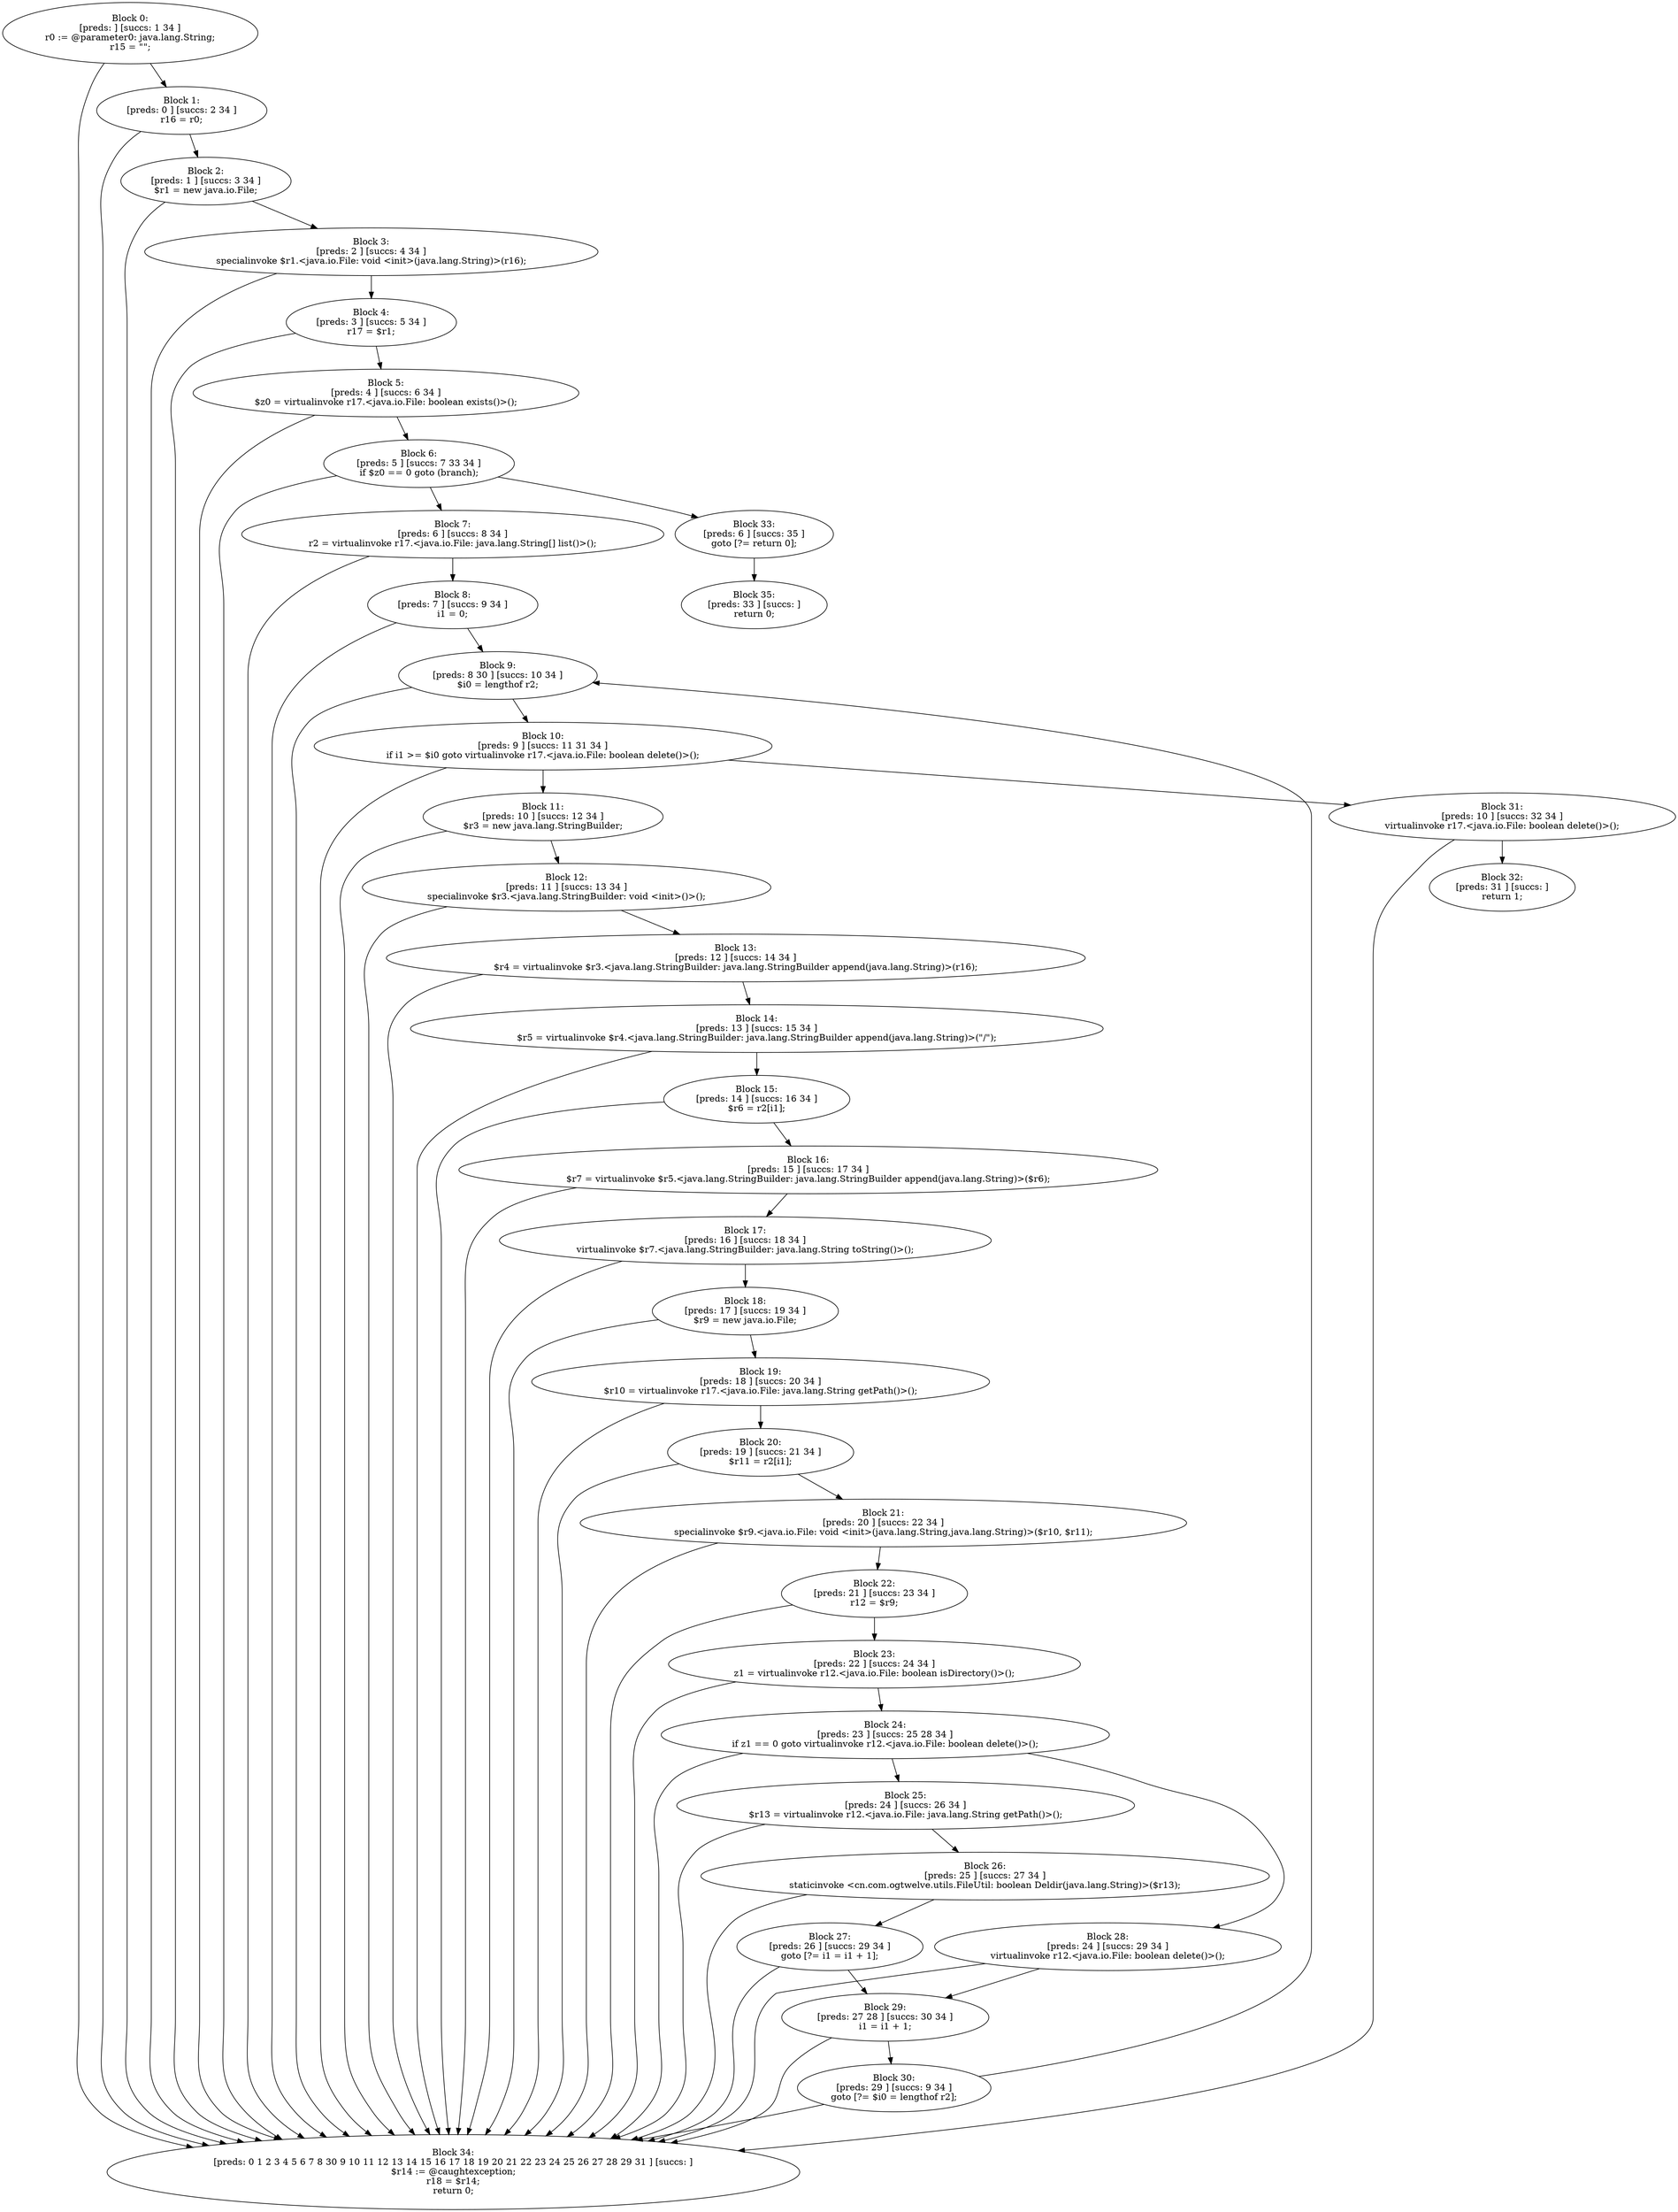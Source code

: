 digraph "unitGraph" {
    "Block 0:
[preds: ] [succs: 1 34 ]
r0 := @parameter0: java.lang.String;
r15 = \"\";
"
    "Block 1:
[preds: 0 ] [succs: 2 34 ]
r16 = r0;
"
    "Block 2:
[preds: 1 ] [succs: 3 34 ]
$r1 = new java.io.File;
"
    "Block 3:
[preds: 2 ] [succs: 4 34 ]
specialinvoke $r1.<java.io.File: void <init>(java.lang.String)>(r16);
"
    "Block 4:
[preds: 3 ] [succs: 5 34 ]
r17 = $r1;
"
    "Block 5:
[preds: 4 ] [succs: 6 34 ]
$z0 = virtualinvoke r17.<java.io.File: boolean exists()>();
"
    "Block 6:
[preds: 5 ] [succs: 7 33 34 ]
if $z0 == 0 goto (branch);
"
    "Block 7:
[preds: 6 ] [succs: 8 34 ]
r2 = virtualinvoke r17.<java.io.File: java.lang.String[] list()>();
"
    "Block 8:
[preds: 7 ] [succs: 9 34 ]
i1 = 0;
"
    "Block 9:
[preds: 8 30 ] [succs: 10 34 ]
$i0 = lengthof r2;
"
    "Block 10:
[preds: 9 ] [succs: 11 31 34 ]
if i1 >= $i0 goto virtualinvoke r17.<java.io.File: boolean delete()>();
"
    "Block 11:
[preds: 10 ] [succs: 12 34 ]
$r3 = new java.lang.StringBuilder;
"
    "Block 12:
[preds: 11 ] [succs: 13 34 ]
specialinvoke $r3.<java.lang.StringBuilder: void <init>()>();
"
    "Block 13:
[preds: 12 ] [succs: 14 34 ]
$r4 = virtualinvoke $r3.<java.lang.StringBuilder: java.lang.StringBuilder append(java.lang.String)>(r16);
"
    "Block 14:
[preds: 13 ] [succs: 15 34 ]
$r5 = virtualinvoke $r4.<java.lang.StringBuilder: java.lang.StringBuilder append(java.lang.String)>(\"/\");
"
    "Block 15:
[preds: 14 ] [succs: 16 34 ]
$r6 = r2[i1];
"
    "Block 16:
[preds: 15 ] [succs: 17 34 ]
$r7 = virtualinvoke $r5.<java.lang.StringBuilder: java.lang.StringBuilder append(java.lang.String)>($r6);
"
    "Block 17:
[preds: 16 ] [succs: 18 34 ]
virtualinvoke $r7.<java.lang.StringBuilder: java.lang.String toString()>();
"
    "Block 18:
[preds: 17 ] [succs: 19 34 ]
$r9 = new java.io.File;
"
    "Block 19:
[preds: 18 ] [succs: 20 34 ]
$r10 = virtualinvoke r17.<java.io.File: java.lang.String getPath()>();
"
    "Block 20:
[preds: 19 ] [succs: 21 34 ]
$r11 = r2[i1];
"
    "Block 21:
[preds: 20 ] [succs: 22 34 ]
specialinvoke $r9.<java.io.File: void <init>(java.lang.String,java.lang.String)>($r10, $r11);
"
    "Block 22:
[preds: 21 ] [succs: 23 34 ]
r12 = $r9;
"
    "Block 23:
[preds: 22 ] [succs: 24 34 ]
z1 = virtualinvoke r12.<java.io.File: boolean isDirectory()>();
"
    "Block 24:
[preds: 23 ] [succs: 25 28 34 ]
if z1 == 0 goto virtualinvoke r12.<java.io.File: boolean delete()>();
"
    "Block 25:
[preds: 24 ] [succs: 26 34 ]
$r13 = virtualinvoke r12.<java.io.File: java.lang.String getPath()>();
"
    "Block 26:
[preds: 25 ] [succs: 27 34 ]
staticinvoke <cn.com.ogtwelve.utils.FileUtil: boolean Deldir(java.lang.String)>($r13);
"
    "Block 27:
[preds: 26 ] [succs: 29 34 ]
goto [?= i1 = i1 + 1];
"
    "Block 28:
[preds: 24 ] [succs: 29 34 ]
virtualinvoke r12.<java.io.File: boolean delete()>();
"
    "Block 29:
[preds: 27 28 ] [succs: 30 34 ]
i1 = i1 + 1;
"
    "Block 30:
[preds: 29 ] [succs: 9 34 ]
goto [?= $i0 = lengthof r2];
"
    "Block 31:
[preds: 10 ] [succs: 32 34 ]
virtualinvoke r17.<java.io.File: boolean delete()>();
"
    "Block 32:
[preds: 31 ] [succs: ]
return 1;
"
    "Block 33:
[preds: 6 ] [succs: 35 ]
goto [?= return 0];
"
    "Block 34:
[preds: 0 1 2 3 4 5 6 7 8 30 9 10 11 12 13 14 15 16 17 18 19 20 21 22 23 24 25 26 27 28 29 31 ] [succs: ]
$r14 := @caughtexception;
r18 = $r14;
return 0;
"
    "Block 35:
[preds: 33 ] [succs: ]
return 0;
"
    "Block 0:
[preds: ] [succs: 1 34 ]
r0 := @parameter0: java.lang.String;
r15 = \"\";
"->"Block 1:
[preds: 0 ] [succs: 2 34 ]
r16 = r0;
";
    "Block 0:
[preds: ] [succs: 1 34 ]
r0 := @parameter0: java.lang.String;
r15 = \"\";
"->"Block 34:
[preds: 0 1 2 3 4 5 6 7 8 30 9 10 11 12 13 14 15 16 17 18 19 20 21 22 23 24 25 26 27 28 29 31 ] [succs: ]
$r14 := @caughtexception;
r18 = $r14;
return 0;
";
    "Block 1:
[preds: 0 ] [succs: 2 34 ]
r16 = r0;
"->"Block 2:
[preds: 1 ] [succs: 3 34 ]
$r1 = new java.io.File;
";
    "Block 1:
[preds: 0 ] [succs: 2 34 ]
r16 = r0;
"->"Block 34:
[preds: 0 1 2 3 4 5 6 7 8 30 9 10 11 12 13 14 15 16 17 18 19 20 21 22 23 24 25 26 27 28 29 31 ] [succs: ]
$r14 := @caughtexception;
r18 = $r14;
return 0;
";
    "Block 2:
[preds: 1 ] [succs: 3 34 ]
$r1 = new java.io.File;
"->"Block 3:
[preds: 2 ] [succs: 4 34 ]
specialinvoke $r1.<java.io.File: void <init>(java.lang.String)>(r16);
";
    "Block 2:
[preds: 1 ] [succs: 3 34 ]
$r1 = new java.io.File;
"->"Block 34:
[preds: 0 1 2 3 4 5 6 7 8 30 9 10 11 12 13 14 15 16 17 18 19 20 21 22 23 24 25 26 27 28 29 31 ] [succs: ]
$r14 := @caughtexception;
r18 = $r14;
return 0;
";
    "Block 3:
[preds: 2 ] [succs: 4 34 ]
specialinvoke $r1.<java.io.File: void <init>(java.lang.String)>(r16);
"->"Block 4:
[preds: 3 ] [succs: 5 34 ]
r17 = $r1;
";
    "Block 3:
[preds: 2 ] [succs: 4 34 ]
specialinvoke $r1.<java.io.File: void <init>(java.lang.String)>(r16);
"->"Block 34:
[preds: 0 1 2 3 4 5 6 7 8 30 9 10 11 12 13 14 15 16 17 18 19 20 21 22 23 24 25 26 27 28 29 31 ] [succs: ]
$r14 := @caughtexception;
r18 = $r14;
return 0;
";
    "Block 4:
[preds: 3 ] [succs: 5 34 ]
r17 = $r1;
"->"Block 5:
[preds: 4 ] [succs: 6 34 ]
$z0 = virtualinvoke r17.<java.io.File: boolean exists()>();
";
    "Block 4:
[preds: 3 ] [succs: 5 34 ]
r17 = $r1;
"->"Block 34:
[preds: 0 1 2 3 4 5 6 7 8 30 9 10 11 12 13 14 15 16 17 18 19 20 21 22 23 24 25 26 27 28 29 31 ] [succs: ]
$r14 := @caughtexception;
r18 = $r14;
return 0;
";
    "Block 5:
[preds: 4 ] [succs: 6 34 ]
$z0 = virtualinvoke r17.<java.io.File: boolean exists()>();
"->"Block 6:
[preds: 5 ] [succs: 7 33 34 ]
if $z0 == 0 goto (branch);
";
    "Block 5:
[preds: 4 ] [succs: 6 34 ]
$z0 = virtualinvoke r17.<java.io.File: boolean exists()>();
"->"Block 34:
[preds: 0 1 2 3 4 5 6 7 8 30 9 10 11 12 13 14 15 16 17 18 19 20 21 22 23 24 25 26 27 28 29 31 ] [succs: ]
$r14 := @caughtexception;
r18 = $r14;
return 0;
";
    "Block 6:
[preds: 5 ] [succs: 7 33 34 ]
if $z0 == 0 goto (branch);
"->"Block 7:
[preds: 6 ] [succs: 8 34 ]
r2 = virtualinvoke r17.<java.io.File: java.lang.String[] list()>();
";
    "Block 6:
[preds: 5 ] [succs: 7 33 34 ]
if $z0 == 0 goto (branch);
"->"Block 33:
[preds: 6 ] [succs: 35 ]
goto [?= return 0];
";
    "Block 6:
[preds: 5 ] [succs: 7 33 34 ]
if $z0 == 0 goto (branch);
"->"Block 34:
[preds: 0 1 2 3 4 5 6 7 8 30 9 10 11 12 13 14 15 16 17 18 19 20 21 22 23 24 25 26 27 28 29 31 ] [succs: ]
$r14 := @caughtexception;
r18 = $r14;
return 0;
";
    "Block 7:
[preds: 6 ] [succs: 8 34 ]
r2 = virtualinvoke r17.<java.io.File: java.lang.String[] list()>();
"->"Block 8:
[preds: 7 ] [succs: 9 34 ]
i1 = 0;
";
    "Block 7:
[preds: 6 ] [succs: 8 34 ]
r2 = virtualinvoke r17.<java.io.File: java.lang.String[] list()>();
"->"Block 34:
[preds: 0 1 2 3 4 5 6 7 8 30 9 10 11 12 13 14 15 16 17 18 19 20 21 22 23 24 25 26 27 28 29 31 ] [succs: ]
$r14 := @caughtexception;
r18 = $r14;
return 0;
";
    "Block 8:
[preds: 7 ] [succs: 9 34 ]
i1 = 0;
"->"Block 9:
[preds: 8 30 ] [succs: 10 34 ]
$i0 = lengthof r2;
";
    "Block 8:
[preds: 7 ] [succs: 9 34 ]
i1 = 0;
"->"Block 34:
[preds: 0 1 2 3 4 5 6 7 8 30 9 10 11 12 13 14 15 16 17 18 19 20 21 22 23 24 25 26 27 28 29 31 ] [succs: ]
$r14 := @caughtexception;
r18 = $r14;
return 0;
";
    "Block 9:
[preds: 8 30 ] [succs: 10 34 ]
$i0 = lengthof r2;
"->"Block 10:
[preds: 9 ] [succs: 11 31 34 ]
if i1 >= $i0 goto virtualinvoke r17.<java.io.File: boolean delete()>();
";
    "Block 9:
[preds: 8 30 ] [succs: 10 34 ]
$i0 = lengthof r2;
"->"Block 34:
[preds: 0 1 2 3 4 5 6 7 8 30 9 10 11 12 13 14 15 16 17 18 19 20 21 22 23 24 25 26 27 28 29 31 ] [succs: ]
$r14 := @caughtexception;
r18 = $r14;
return 0;
";
    "Block 10:
[preds: 9 ] [succs: 11 31 34 ]
if i1 >= $i0 goto virtualinvoke r17.<java.io.File: boolean delete()>();
"->"Block 11:
[preds: 10 ] [succs: 12 34 ]
$r3 = new java.lang.StringBuilder;
";
    "Block 10:
[preds: 9 ] [succs: 11 31 34 ]
if i1 >= $i0 goto virtualinvoke r17.<java.io.File: boolean delete()>();
"->"Block 31:
[preds: 10 ] [succs: 32 34 ]
virtualinvoke r17.<java.io.File: boolean delete()>();
";
    "Block 10:
[preds: 9 ] [succs: 11 31 34 ]
if i1 >= $i0 goto virtualinvoke r17.<java.io.File: boolean delete()>();
"->"Block 34:
[preds: 0 1 2 3 4 5 6 7 8 30 9 10 11 12 13 14 15 16 17 18 19 20 21 22 23 24 25 26 27 28 29 31 ] [succs: ]
$r14 := @caughtexception;
r18 = $r14;
return 0;
";
    "Block 11:
[preds: 10 ] [succs: 12 34 ]
$r3 = new java.lang.StringBuilder;
"->"Block 12:
[preds: 11 ] [succs: 13 34 ]
specialinvoke $r3.<java.lang.StringBuilder: void <init>()>();
";
    "Block 11:
[preds: 10 ] [succs: 12 34 ]
$r3 = new java.lang.StringBuilder;
"->"Block 34:
[preds: 0 1 2 3 4 5 6 7 8 30 9 10 11 12 13 14 15 16 17 18 19 20 21 22 23 24 25 26 27 28 29 31 ] [succs: ]
$r14 := @caughtexception;
r18 = $r14;
return 0;
";
    "Block 12:
[preds: 11 ] [succs: 13 34 ]
specialinvoke $r3.<java.lang.StringBuilder: void <init>()>();
"->"Block 13:
[preds: 12 ] [succs: 14 34 ]
$r4 = virtualinvoke $r3.<java.lang.StringBuilder: java.lang.StringBuilder append(java.lang.String)>(r16);
";
    "Block 12:
[preds: 11 ] [succs: 13 34 ]
specialinvoke $r3.<java.lang.StringBuilder: void <init>()>();
"->"Block 34:
[preds: 0 1 2 3 4 5 6 7 8 30 9 10 11 12 13 14 15 16 17 18 19 20 21 22 23 24 25 26 27 28 29 31 ] [succs: ]
$r14 := @caughtexception;
r18 = $r14;
return 0;
";
    "Block 13:
[preds: 12 ] [succs: 14 34 ]
$r4 = virtualinvoke $r3.<java.lang.StringBuilder: java.lang.StringBuilder append(java.lang.String)>(r16);
"->"Block 14:
[preds: 13 ] [succs: 15 34 ]
$r5 = virtualinvoke $r4.<java.lang.StringBuilder: java.lang.StringBuilder append(java.lang.String)>(\"/\");
";
    "Block 13:
[preds: 12 ] [succs: 14 34 ]
$r4 = virtualinvoke $r3.<java.lang.StringBuilder: java.lang.StringBuilder append(java.lang.String)>(r16);
"->"Block 34:
[preds: 0 1 2 3 4 5 6 7 8 30 9 10 11 12 13 14 15 16 17 18 19 20 21 22 23 24 25 26 27 28 29 31 ] [succs: ]
$r14 := @caughtexception;
r18 = $r14;
return 0;
";
    "Block 14:
[preds: 13 ] [succs: 15 34 ]
$r5 = virtualinvoke $r4.<java.lang.StringBuilder: java.lang.StringBuilder append(java.lang.String)>(\"/\");
"->"Block 15:
[preds: 14 ] [succs: 16 34 ]
$r6 = r2[i1];
";
    "Block 14:
[preds: 13 ] [succs: 15 34 ]
$r5 = virtualinvoke $r4.<java.lang.StringBuilder: java.lang.StringBuilder append(java.lang.String)>(\"/\");
"->"Block 34:
[preds: 0 1 2 3 4 5 6 7 8 30 9 10 11 12 13 14 15 16 17 18 19 20 21 22 23 24 25 26 27 28 29 31 ] [succs: ]
$r14 := @caughtexception;
r18 = $r14;
return 0;
";
    "Block 15:
[preds: 14 ] [succs: 16 34 ]
$r6 = r2[i1];
"->"Block 16:
[preds: 15 ] [succs: 17 34 ]
$r7 = virtualinvoke $r5.<java.lang.StringBuilder: java.lang.StringBuilder append(java.lang.String)>($r6);
";
    "Block 15:
[preds: 14 ] [succs: 16 34 ]
$r6 = r2[i1];
"->"Block 34:
[preds: 0 1 2 3 4 5 6 7 8 30 9 10 11 12 13 14 15 16 17 18 19 20 21 22 23 24 25 26 27 28 29 31 ] [succs: ]
$r14 := @caughtexception;
r18 = $r14;
return 0;
";
    "Block 16:
[preds: 15 ] [succs: 17 34 ]
$r7 = virtualinvoke $r5.<java.lang.StringBuilder: java.lang.StringBuilder append(java.lang.String)>($r6);
"->"Block 17:
[preds: 16 ] [succs: 18 34 ]
virtualinvoke $r7.<java.lang.StringBuilder: java.lang.String toString()>();
";
    "Block 16:
[preds: 15 ] [succs: 17 34 ]
$r7 = virtualinvoke $r5.<java.lang.StringBuilder: java.lang.StringBuilder append(java.lang.String)>($r6);
"->"Block 34:
[preds: 0 1 2 3 4 5 6 7 8 30 9 10 11 12 13 14 15 16 17 18 19 20 21 22 23 24 25 26 27 28 29 31 ] [succs: ]
$r14 := @caughtexception;
r18 = $r14;
return 0;
";
    "Block 17:
[preds: 16 ] [succs: 18 34 ]
virtualinvoke $r7.<java.lang.StringBuilder: java.lang.String toString()>();
"->"Block 18:
[preds: 17 ] [succs: 19 34 ]
$r9 = new java.io.File;
";
    "Block 17:
[preds: 16 ] [succs: 18 34 ]
virtualinvoke $r7.<java.lang.StringBuilder: java.lang.String toString()>();
"->"Block 34:
[preds: 0 1 2 3 4 5 6 7 8 30 9 10 11 12 13 14 15 16 17 18 19 20 21 22 23 24 25 26 27 28 29 31 ] [succs: ]
$r14 := @caughtexception;
r18 = $r14;
return 0;
";
    "Block 18:
[preds: 17 ] [succs: 19 34 ]
$r9 = new java.io.File;
"->"Block 19:
[preds: 18 ] [succs: 20 34 ]
$r10 = virtualinvoke r17.<java.io.File: java.lang.String getPath()>();
";
    "Block 18:
[preds: 17 ] [succs: 19 34 ]
$r9 = new java.io.File;
"->"Block 34:
[preds: 0 1 2 3 4 5 6 7 8 30 9 10 11 12 13 14 15 16 17 18 19 20 21 22 23 24 25 26 27 28 29 31 ] [succs: ]
$r14 := @caughtexception;
r18 = $r14;
return 0;
";
    "Block 19:
[preds: 18 ] [succs: 20 34 ]
$r10 = virtualinvoke r17.<java.io.File: java.lang.String getPath()>();
"->"Block 20:
[preds: 19 ] [succs: 21 34 ]
$r11 = r2[i1];
";
    "Block 19:
[preds: 18 ] [succs: 20 34 ]
$r10 = virtualinvoke r17.<java.io.File: java.lang.String getPath()>();
"->"Block 34:
[preds: 0 1 2 3 4 5 6 7 8 30 9 10 11 12 13 14 15 16 17 18 19 20 21 22 23 24 25 26 27 28 29 31 ] [succs: ]
$r14 := @caughtexception;
r18 = $r14;
return 0;
";
    "Block 20:
[preds: 19 ] [succs: 21 34 ]
$r11 = r2[i1];
"->"Block 21:
[preds: 20 ] [succs: 22 34 ]
specialinvoke $r9.<java.io.File: void <init>(java.lang.String,java.lang.String)>($r10, $r11);
";
    "Block 20:
[preds: 19 ] [succs: 21 34 ]
$r11 = r2[i1];
"->"Block 34:
[preds: 0 1 2 3 4 5 6 7 8 30 9 10 11 12 13 14 15 16 17 18 19 20 21 22 23 24 25 26 27 28 29 31 ] [succs: ]
$r14 := @caughtexception;
r18 = $r14;
return 0;
";
    "Block 21:
[preds: 20 ] [succs: 22 34 ]
specialinvoke $r9.<java.io.File: void <init>(java.lang.String,java.lang.String)>($r10, $r11);
"->"Block 22:
[preds: 21 ] [succs: 23 34 ]
r12 = $r9;
";
    "Block 21:
[preds: 20 ] [succs: 22 34 ]
specialinvoke $r9.<java.io.File: void <init>(java.lang.String,java.lang.String)>($r10, $r11);
"->"Block 34:
[preds: 0 1 2 3 4 5 6 7 8 30 9 10 11 12 13 14 15 16 17 18 19 20 21 22 23 24 25 26 27 28 29 31 ] [succs: ]
$r14 := @caughtexception;
r18 = $r14;
return 0;
";
    "Block 22:
[preds: 21 ] [succs: 23 34 ]
r12 = $r9;
"->"Block 23:
[preds: 22 ] [succs: 24 34 ]
z1 = virtualinvoke r12.<java.io.File: boolean isDirectory()>();
";
    "Block 22:
[preds: 21 ] [succs: 23 34 ]
r12 = $r9;
"->"Block 34:
[preds: 0 1 2 3 4 5 6 7 8 30 9 10 11 12 13 14 15 16 17 18 19 20 21 22 23 24 25 26 27 28 29 31 ] [succs: ]
$r14 := @caughtexception;
r18 = $r14;
return 0;
";
    "Block 23:
[preds: 22 ] [succs: 24 34 ]
z1 = virtualinvoke r12.<java.io.File: boolean isDirectory()>();
"->"Block 24:
[preds: 23 ] [succs: 25 28 34 ]
if z1 == 0 goto virtualinvoke r12.<java.io.File: boolean delete()>();
";
    "Block 23:
[preds: 22 ] [succs: 24 34 ]
z1 = virtualinvoke r12.<java.io.File: boolean isDirectory()>();
"->"Block 34:
[preds: 0 1 2 3 4 5 6 7 8 30 9 10 11 12 13 14 15 16 17 18 19 20 21 22 23 24 25 26 27 28 29 31 ] [succs: ]
$r14 := @caughtexception;
r18 = $r14;
return 0;
";
    "Block 24:
[preds: 23 ] [succs: 25 28 34 ]
if z1 == 0 goto virtualinvoke r12.<java.io.File: boolean delete()>();
"->"Block 25:
[preds: 24 ] [succs: 26 34 ]
$r13 = virtualinvoke r12.<java.io.File: java.lang.String getPath()>();
";
    "Block 24:
[preds: 23 ] [succs: 25 28 34 ]
if z1 == 0 goto virtualinvoke r12.<java.io.File: boolean delete()>();
"->"Block 28:
[preds: 24 ] [succs: 29 34 ]
virtualinvoke r12.<java.io.File: boolean delete()>();
";
    "Block 24:
[preds: 23 ] [succs: 25 28 34 ]
if z1 == 0 goto virtualinvoke r12.<java.io.File: boolean delete()>();
"->"Block 34:
[preds: 0 1 2 3 4 5 6 7 8 30 9 10 11 12 13 14 15 16 17 18 19 20 21 22 23 24 25 26 27 28 29 31 ] [succs: ]
$r14 := @caughtexception;
r18 = $r14;
return 0;
";
    "Block 25:
[preds: 24 ] [succs: 26 34 ]
$r13 = virtualinvoke r12.<java.io.File: java.lang.String getPath()>();
"->"Block 26:
[preds: 25 ] [succs: 27 34 ]
staticinvoke <cn.com.ogtwelve.utils.FileUtil: boolean Deldir(java.lang.String)>($r13);
";
    "Block 25:
[preds: 24 ] [succs: 26 34 ]
$r13 = virtualinvoke r12.<java.io.File: java.lang.String getPath()>();
"->"Block 34:
[preds: 0 1 2 3 4 5 6 7 8 30 9 10 11 12 13 14 15 16 17 18 19 20 21 22 23 24 25 26 27 28 29 31 ] [succs: ]
$r14 := @caughtexception;
r18 = $r14;
return 0;
";
    "Block 26:
[preds: 25 ] [succs: 27 34 ]
staticinvoke <cn.com.ogtwelve.utils.FileUtil: boolean Deldir(java.lang.String)>($r13);
"->"Block 27:
[preds: 26 ] [succs: 29 34 ]
goto [?= i1 = i1 + 1];
";
    "Block 26:
[preds: 25 ] [succs: 27 34 ]
staticinvoke <cn.com.ogtwelve.utils.FileUtil: boolean Deldir(java.lang.String)>($r13);
"->"Block 34:
[preds: 0 1 2 3 4 5 6 7 8 30 9 10 11 12 13 14 15 16 17 18 19 20 21 22 23 24 25 26 27 28 29 31 ] [succs: ]
$r14 := @caughtexception;
r18 = $r14;
return 0;
";
    "Block 27:
[preds: 26 ] [succs: 29 34 ]
goto [?= i1 = i1 + 1];
"->"Block 29:
[preds: 27 28 ] [succs: 30 34 ]
i1 = i1 + 1;
";
    "Block 27:
[preds: 26 ] [succs: 29 34 ]
goto [?= i1 = i1 + 1];
"->"Block 34:
[preds: 0 1 2 3 4 5 6 7 8 30 9 10 11 12 13 14 15 16 17 18 19 20 21 22 23 24 25 26 27 28 29 31 ] [succs: ]
$r14 := @caughtexception;
r18 = $r14;
return 0;
";
    "Block 28:
[preds: 24 ] [succs: 29 34 ]
virtualinvoke r12.<java.io.File: boolean delete()>();
"->"Block 29:
[preds: 27 28 ] [succs: 30 34 ]
i1 = i1 + 1;
";
    "Block 28:
[preds: 24 ] [succs: 29 34 ]
virtualinvoke r12.<java.io.File: boolean delete()>();
"->"Block 34:
[preds: 0 1 2 3 4 5 6 7 8 30 9 10 11 12 13 14 15 16 17 18 19 20 21 22 23 24 25 26 27 28 29 31 ] [succs: ]
$r14 := @caughtexception;
r18 = $r14;
return 0;
";
    "Block 29:
[preds: 27 28 ] [succs: 30 34 ]
i1 = i1 + 1;
"->"Block 30:
[preds: 29 ] [succs: 9 34 ]
goto [?= $i0 = lengthof r2];
";
    "Block 29:
[preds: 27 28 ] [succs: 30 34 ]
i1 = i1 + 1;
"->"Block 34:
[preds: 0 1 2 3 4 5 6 7 8 30 9 10 11 12 13 14 15 16 17 18 19 20 21 22 23 24 25 26 27 28 29 31 ] [succs: ]
$r14 := @caughtexception;
r18 = $r14;
return 0;
";
    "Block 30:
[preds: 29 ] [succs: 9 34 ]
goto [?= $i0 = lengthof r2];
"->"Block 9:
[preds: 8 30 ] [succs: 10 34 ]
$i0 = lengthof r2;
";
    "Block 30:
[preds: 29 ] [succs: 9 34 ]
goto [?= $i0 = lengthof r2];
"->"Block 34:
[preds: 0 1 2 3 4 5 6 7 8 30 9 10 11 12 13 14 15 16 17 18 19 20 21 22 23 24 25 26 27 28 29 31 ] [succs: ]
$r14 := @caughtexception;
r18 = $r14;
return 0;
";
    "Block 31:
[preds: 10 ] [succs: 32 34 ]
virtualinvoke r17.<java.io.File: boolean delete()>();
"->"Block 32:
[preds: 31 ] [succs: ]
return 1;
";
    "Block 31:
[preds: 10 ] [succs: 32 34 ]
virtualinvoke r17.<java.io.File: boolean delete()>();
"->"Block 34:
[preds: 0 1 2 3 4 5 6 7 8 30 9 10 11 12 13 14 15 16 17 18 19 20 21 22 23 24 25 26 27 28 29 31 ] [succs: ]
$r14 := @caughtexception;
r18 = $r14;
return 0;
";
    "Block 33:
[preds: 6 ] [succs: 35 ]
goto [?= return 0];
"->"Block 35:
[preds: 33 ] [succs: ]
return 0;
";
}
